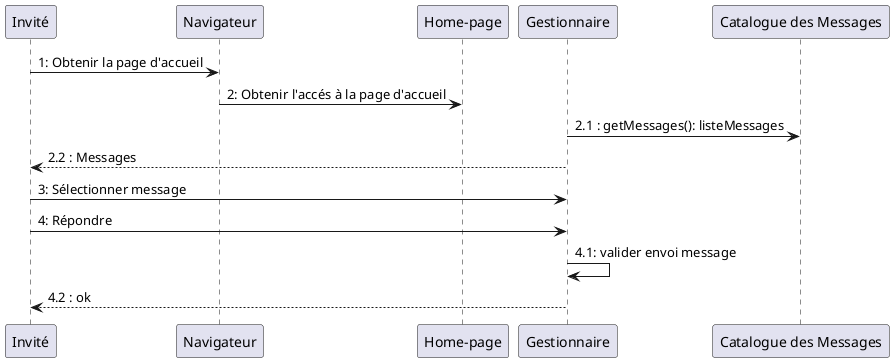@startuml
Invité -> "Navigateur" as Navigateur : 1: Obtenir la page d'accueil
Navigateur -> "Home-page" : 2: Obtenir l'accés à la page d'accueil 
Gestionnaire -> "Catalogue des Messages" as C : 2.1 : getMessages(): listeMessages
Gestionnaire --> Invité : 2.2 : Messages
Invité -> Gestionnaire : 3: Sélectionner message
Invité -> Gestionnaire : 4: Répondre 
Gestionnaire -> Gestionnaire : 4.1: valider envoi message 
Gestionnaire --> Invité : 4.2 : ok
@enduml